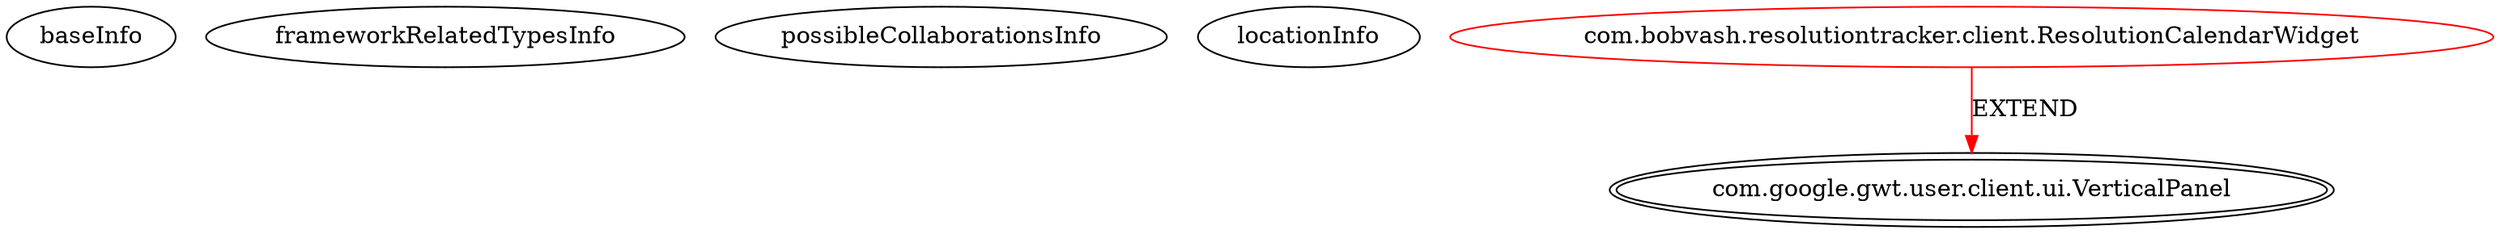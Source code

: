 digraph {
baseInfo[graphId=861,category="extension_graph",isAnonymous=false,possibleRelation=false]
frameworkRelatedTypesInfo[0="com.google.gwt.user.client.ui.VerticalPanel"]
possibleCollaborationsInfo[]
locationInfo[projectName="bobvash-Resolution-Tracker",filePath="/bobvash-Resolution-Tracker/Resolution-Tracker-master/ResolutionTracker/src/com/bobvash/resolutiontracker/client/ResolutionCalendarWidget.java",contextSignature="ResolutionCalendarWidget",graphId="861"]
0[label="com.bobvash.resolutiontracker.client.ResolutionCalendarWidget",vertexType="ROOT_CLIENT_CLASS_DECLARATION",isFrameworkType=false,color=red]
1[label="com.google.gwt.user.client.ui.VerticalPanel",vertexType="FRAMEWORK_CLASS_TYPE",isFrameworkType=true,peripheries=2]
0->1[label="EXTEND",color=red]
}

